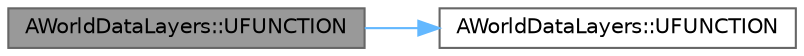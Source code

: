 digraph "AWorldDataLayers::UFUNCTION"
{
 // INTERACTIVE_SVG=YES
 // LATEX_PDF_SIZE
  bgcolor="transparent";
  edge [fontname=Helvetica,fontsize=10,labelfontname=Helvetica,labelfontsize=10];
  node [fontname=Helvetica,fontsize=10,shape=box,height=0.2,width=0.4];
  rankdir="LR";
  Node1 [id="Node000001",label="AWorldDataLayers::UFUNCTION",height=0.2,width=0.4,color="gray40", fillcolor="grey60", style="filled", fontcolor="black",tooltip=" "];
  Node1 -> Node2 [id="edge1_Node000001_Node000002",color="steelblue1",style="solid",tooltip=" "];
  Node2 [id="Node000002",label="AWorldDataLayers::UFUNCTION",height=0.2,width=0.4,color="grey40", fillcolor="white", style="filled",URL="$d8/dbc/classAWorldDataLayers.html#aa3dad8b5ee5f984e111ea88ab1cb7087",tooltip=" "];
}
